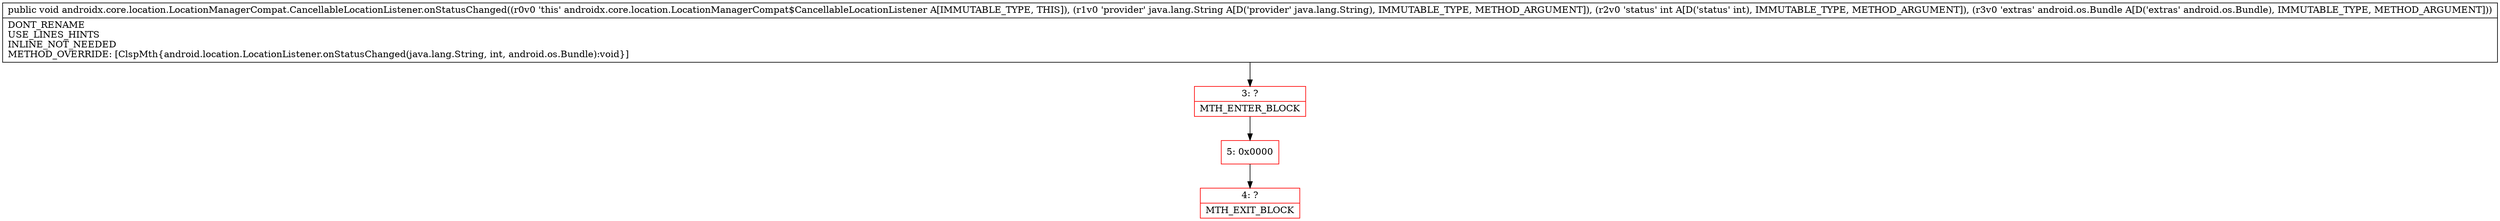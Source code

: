 digraph "CFG forandroidx.core.location.LocationManagerCompat.CancellableLocationListener.onStatusChanged(Ljava\/lang\/String;ILandroid\/os\/Bundle;)V" {
subgraph cluster_Region_646909652 {
label = "R(0)";
node [shape=record,color=blue];
}
Node_3 [shape=record,color=red,label="{3\:\ ?|MTH_ENTER_BLOCK\l}"];
Node_5 [shape=record,color=red,label="{5\:\ 0x0000}"];
Node_4 [shape=record,color=red,label="{4\:\ ?|MTH_EXIT_BLOCK\l}"];
MethodNode[shape=record,label="{public void androidx.core.location.LocationManagerCompat.CancellableLocationListener.onStatusChanged((r0v0 'this' androidx.core.location.LocationManagerCompat$CancellableLocationListener A[IMMUTABLE_TYPE, THIS]), (r1v0 'provider' java.lang.String A[D('provider' java.lang.String), IMMUTABLE_TYPE, METHOD_ARGUMENT]), (r2v0 'status' int A[D('status' int), IMMUTABLE_TYPE, METHOD_ARGUMENT]), (r3v0 'extras' android.os.Bundle A[D('extras' android.os.Bundle), IMMUTABLE_TYPE, METHOD_ARGUMENT]))  | DONT_RENAME\lUSE_LINES_HINTS\lINLINE_NOT_NEEDED\lMETHOD_OVERRIDE: [ClspMth\{android.location.LocationListener.onStatusChanged(java.lang.String, int, android.os.Bundle):void\}]\l}"];
MethodNode -> Node_3;Node_3 -> Node_5;
Node_5 -> Node_4;
}

